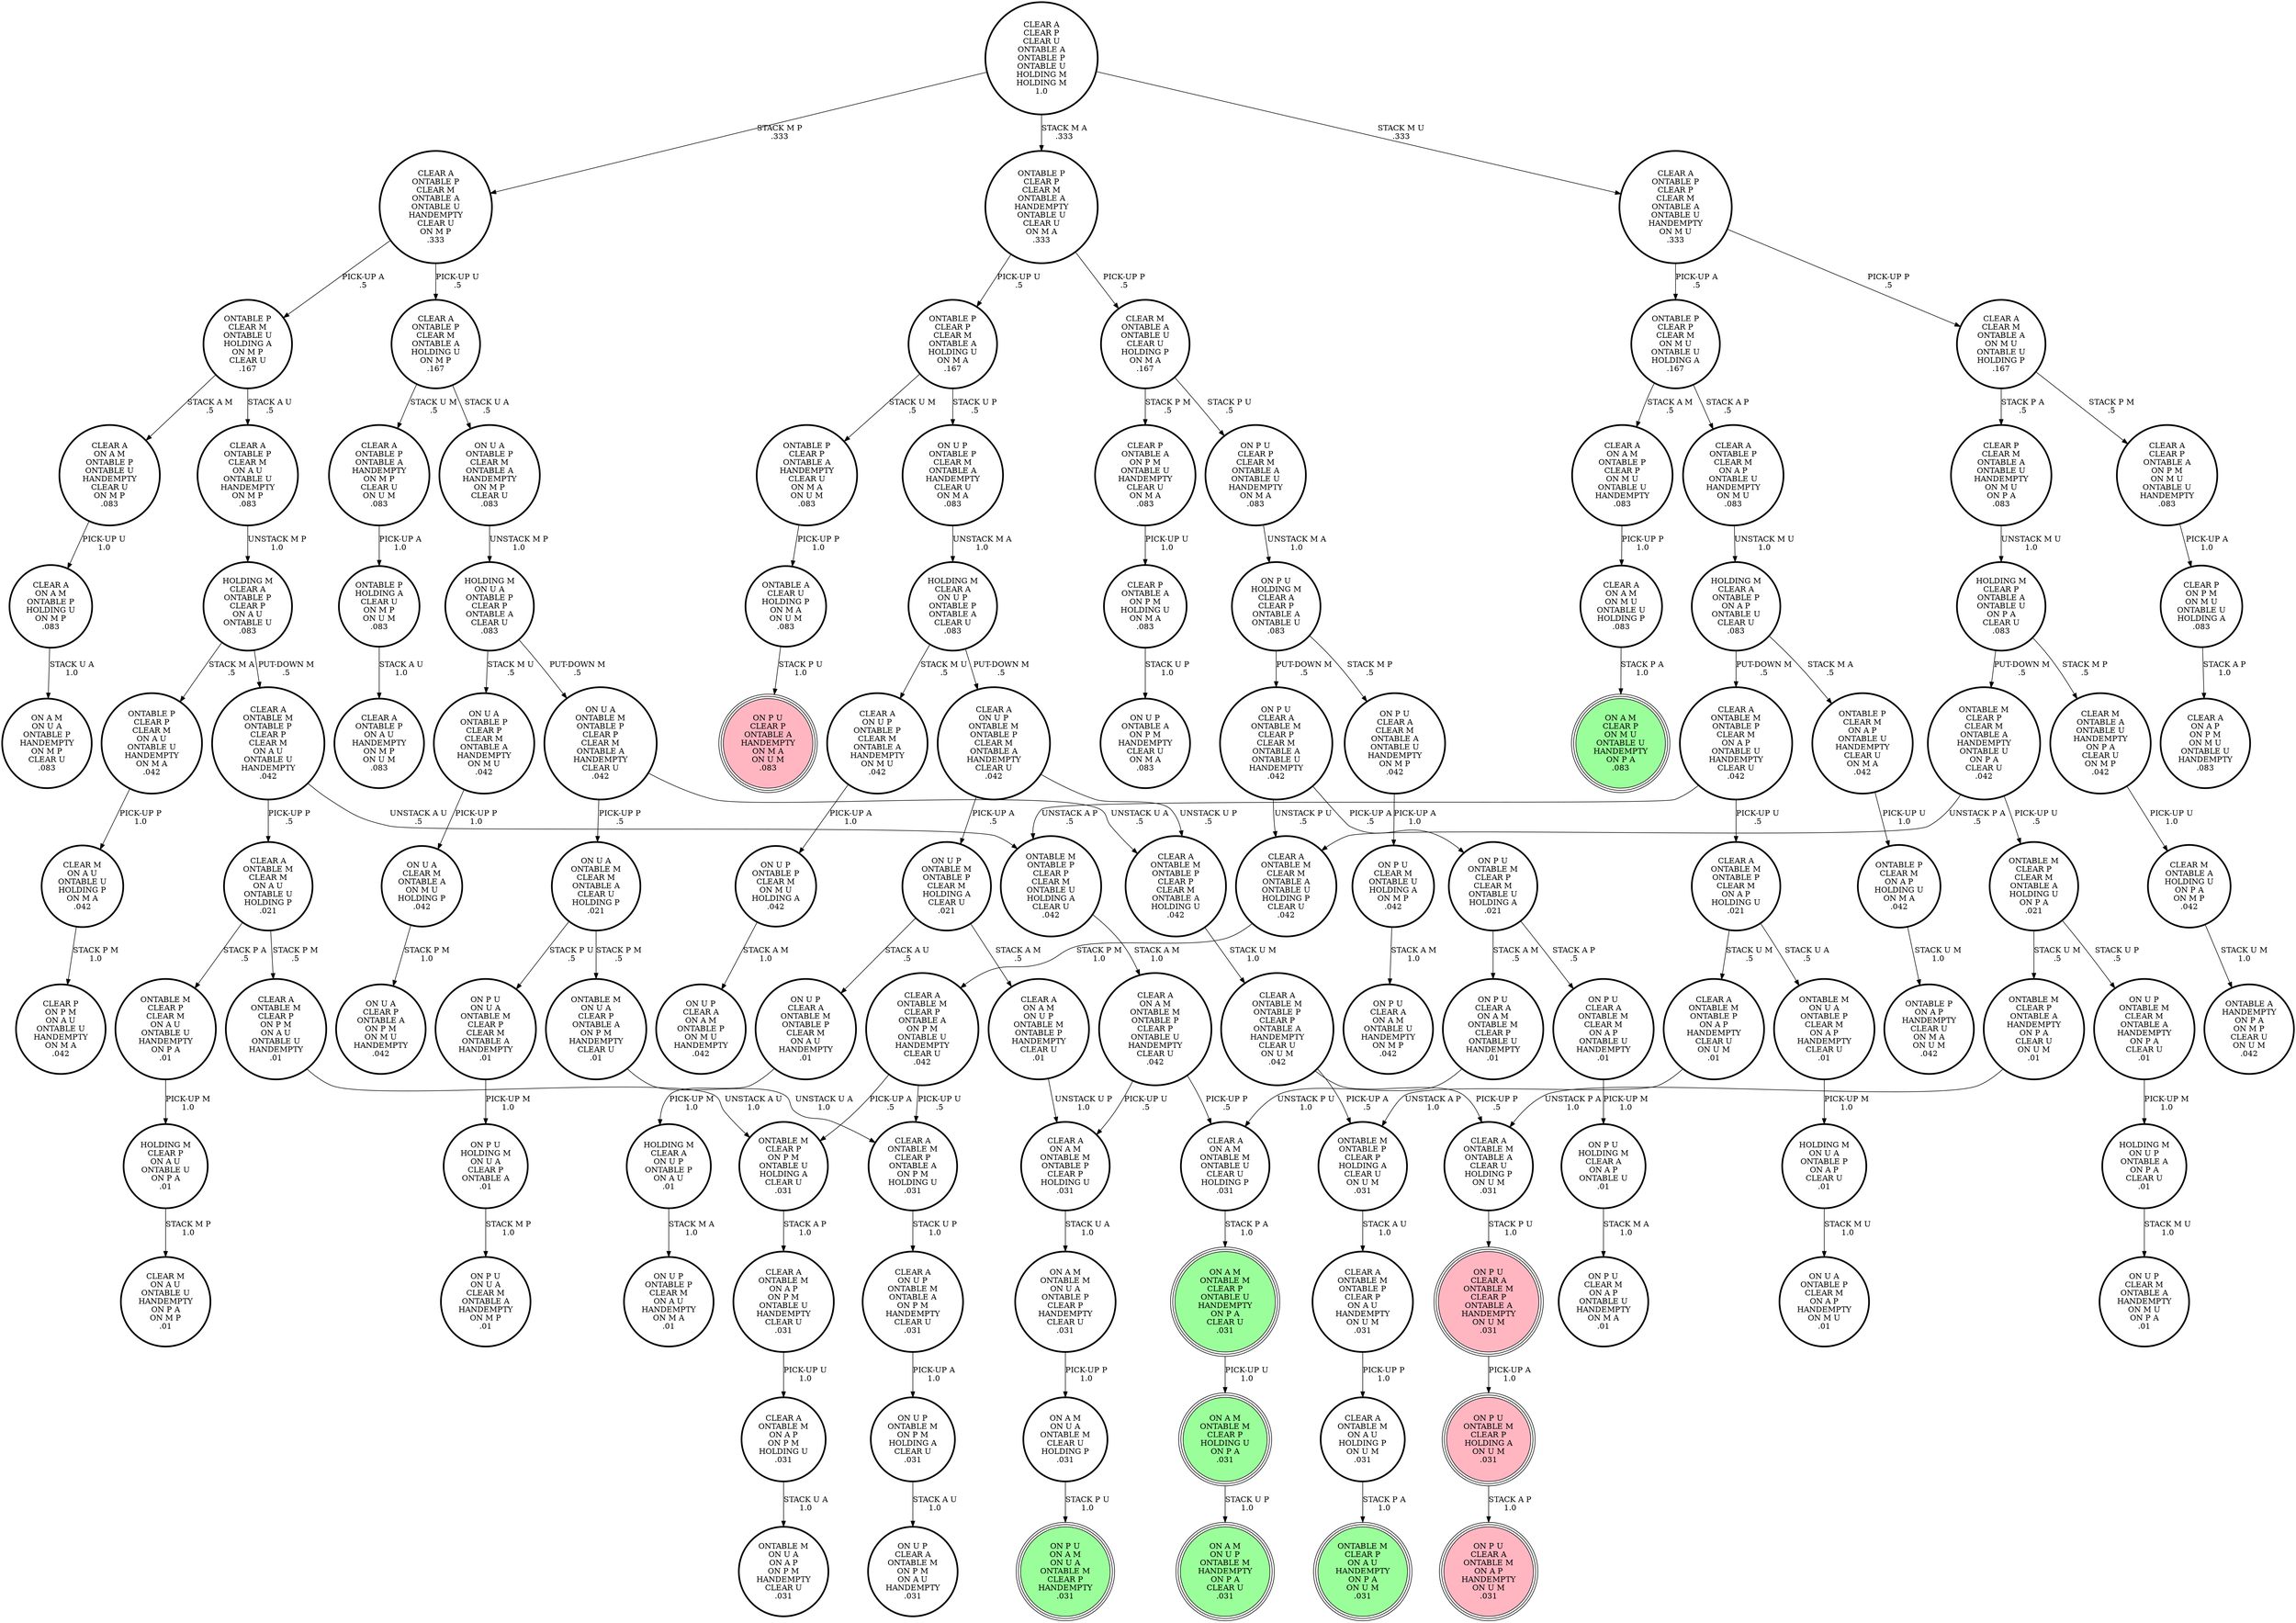 digraph {
"CLEAR P\nONTABLE A\nON P M\nONTABLE U\nHANDEMPTY\nCLEAR U\nON M A\n.083\n" -> "CLEAR P\nONTABLE A\nON P M\nHOLDING U\nON M A\n.083\n"[label="PICK-UP U\n1.0\n"];
"CLEAR A\nONTABLE M\nCLEAR M\nONTABLE A\nONTABLE U\nHOLDING P\nCLEAR U\n.042\n" -> "CLEAR A\nONTABLE M\nCLEAR P\nONTABLE A\nON P M\nONTABLE U\nHANDEMPTY\nCLEAR U\n.042\n"[label="STACK P M\n1.0\n"];
"HOLDING M\nCLEAR P\nON A U\nONTABLE U\nON P A\n.01\n" -> "CLEAR M\nON A U\nONTABLE U\nHANDEMPTY\nON P A\nON M P\n.01\n"[label="STACK M P\n1.0\n"];
"CLEAR A\nONTABLE M\nONTABLE P\nCLEAR M\nON A P\nHOLDING U\n.021\n" -> "ONTABLE M\nON U A\nONTABLE P\nCLEAR M\nON A P\nHANDEMPTY\nCLEAR U\n.01\n"[label="STACK U A\n.5\n"];
"CLEAR A\nONTABLE M\nONTABLE P\nCLEAR M\nON A P\nHOLDING U\n.021\n" -> "CLEAR A\nONTABLE M\nONTABLE P\nON A P\nHANDEMPTY\nCLEAR U\nON U M\n.01\n"[label="STACK U M\n.5\n"];
"ON U A\nCLEAR M\nONTABLE A\nON M U\nHOLDING P\n.042\n" -> "ON U A\nCLEAR P\nONTABLE A\nON P M\nON M U\nHANDEMPTY\n.042\n"[label="STACK P M\n1.0\n"];
"ON P U\nONTABLE M\nCLEAR P\nHOLDING A\nON U M\n.031\n" -> "ON P U\nCLEAR A\nONTABLE M\nON A P\nHANDEMPTY\nON U M\n.031\n"[label="STACK A P\n1.0\n"];
"CLEAR A\nONTABLE M\nON A U\nHOLDING P\nON U M\n.031\n" -> "ONTABLE M\nCLEAR P\nON A U\nHANDEMPTY\nON P A\nON U M\n.031\n"[label="STACK P A\n1.0\n"];
"ON U A\nONTABLE M\nCLEAR M\nONTABLE A\nCLEAR U\nHOLDING P\n.021\n" -> "ON P U\nON U A\nONTABLE M\nCLEAR P\nCLEAR M\nONTABLE A\nHANDEMPTY\n.01\n"[label="STACK P U\n.5\n"];
"ON U A\nONTABLE M\nCLEAR M\nONTABLE A\nCLEAR U\nHOLDING P\n.021\n" -> "ONTABLE M\nON U A\nCLEAR P\nONTABLE A\nON P M\nHANDEMPTY\nCLEAR U\n.01\n"[label="STACK P M\n.5\n"];
"HOLDING M\nCLEAR A\nON U P\nONTABLE P\nONTABLE A\nCLEAR U\n.083\n" -> "CLEAR A\nON U P\nONTABLE M\nONTABLE P\nCLEAR M\nONTABLE A\nHANDEMPTY\nCLEAR U\n.042\n"[label="PUT-DOWN M\n.5\n"];
"HOLDING M\nCLEAR A\nON U P\nONTABLE P\nONTABLE A\nCLEAR U\n.083\n" -> "CLEAR A\nON U P\nONTABLE P\nCLEAR M\nONTABLE A\nHANDEMPTY\nON M U\n.042\n"[label="STACK M U\n.5\n"];
"ON P U\nON U A\nONTABLE M\nCLEAR P\nCLEAR M\nONTABLE A\nHANDEMPTY\n.01\n" -> "ON P U\nHOLDING M\nON U A\nCLEAR P\nONTABLE A\n.01\n"[label="PICK-UP M\n1.0\n"];
"ONTABLE M\nONTABLE P\nCLEAR P\nCLEAR M\nONTABLE U\nHOLDING A\nCLEAR U\n.042\n" -> "CLEAR A\nON A M\nONTABLE M\nONTABLE P\nCLEAR P\nONTABLE U\nHANDEMPTY\nCLEAR U\n.042\n"[label="STACK A M\n1.0\n"];
"ONTABLE P\nCLEAR P\nCLEAR M\nON A U\nONTABLE U\nHANDEMPTY\nON M A\n.042\n" -> "CLEAR M\nON A U\nONTABLE U\nHOLDING P\nON M A\n.042\n"[label="PICK-UP P\n1.0\n"];
"HOLDING M\nON U P\nONTABLE A\nON P A\nCLEAR U\n.01\n" -> "ON U P\nCLEAR M\nONTABLE A\nHANDEMPTY\nON M U\nON P A\n.01\n"[label="STACK M U\n1.0\n"];
"HOLDING M\nCLEAR A\nONTABLE P\nCLEAR P\nON A U\nONTABLE U\n.083\n" -> "ONTABLE P\nCLEAR P\nCLEAR M\nON A U\nONTABLE U\nHANDEMPTY\nON M A\n.042\n"[label="STACK M A\n.5\n"];
"HOLDING M\nCLEAR A\nONTABLE P\nCLEAR P\nON A U\nONTABLE U\n.083\n" -> "CLEAR A\nONTABLE M\nONTABLE P\nCLEAR P\nCLEAR M\nON A U\nONTABLE U\nHANDEMPTY\n.042\n"[label="PUT-DOWN M\n.5\n"];
"ON U A\nONTABLE M\nONTABLE P\nCLEAR P\nCLEAR M\nONTABLE A\nHANDEMPTY\nCLEAR U\n.042\n" -> "CLEAR A\nONTABLE M\nONTABLE P\nCLEAR P\nCLEAR M\nONTABLE A\nHOLDING U\n.042\n"[label="UNSTACK U A\n.5\n"];
"ON U A\nONTABLE M\nONTABLE P\nCLEAR P\nCLEAR M\nONTABLE A\nHANDEMPTY\nCLEAR U\n.042\n" -> "ON U A\nONTABLE M\nCLEAR M\nONTABLE A\nCLEAR U\nHOLDING P\n.021\n"[label="PICK-UP P\n.5\n"];
"ON P U\nONTABLE M\nCLEAR P\nCLEAR M\nONTABLE U\nHOLDING A\n.021\n" -> "ON P U\nCLEAR A\nON A M\nONTABLE M\nCLEAR P\nONTABLE U\nHANDEMPTY\n.01\n"[label="STACK A M\n.5\n"];
"ON P U\nONTABLE M\nCLEAR P\nCLEAR M\nONTABLE U\nHOLDING A\n.021\n" -> "ON P U\nCLEAR A\nONTABLE M\nCLEAR M\nON A P\nONTABLE U\nHANDEMPTY\n.01\n"[label="STACK A P\n.5\n"];
"CLEAR M\nONTABLE A\nONTABLE U\nHANDEMPTY\nON P A\nCLEAR U\nON M P\n.042\n" -> "CLEAR M\nONTABLE A\nHOLDING U\nON P A\nON M P\n.042\n"[label="PICK-UP U\n1.0\n"];
"ONTABLE P\nCLEAR P\nCLEAR M\nON M U\nONTABLE U\nHOLDING A\n.167\n" -> "CLEAR A\nON A M\nONTABLE P\nCLEAR P\nON M U\nONTABLE U\nHANDEMPTY\n.083\n"[label="STACK A M\n.5\n"];
"ONTABLE P\nCLEAR P\nCLEAR M\nON M U\nONTABLE U\nHOLDING A\n.167\n" -> "CLEAR A\nONTABLE P\nCLEAR M\nON A P\nONTABLE U\nHANDEMPTY\nON M U\n.083\n"[label="STACK A P\n.5\n"];
"CLEAR A\nON U P\nONTABLE M\nONTABLE P\nCLEAR M\nONTABLE A\nHANDEMPTY\nCLEAR U\n.042\n" -> "ON U P\nONTABLE M\nONTABLE P\nCLEAR M\nHOLDING A\nCLEAR U\n.021\n"[label="PICK-UP A\n.5\n"];
"CLEAR A\nON U P\nONTABLE M\nONTABLE P\nCLEAR M\nONTABLE A\nHANDEMPTY\nCLEAR U\n.042\n" -> "CLEAR A\nONTABLE M\nONTABLE P\nCLEAR P\nCLEAR M\nONTABLE A\nHOLDING U\n.042\n"[label="UNSTACK U P\n.5\n"];
"ON U P\nONTABLE M\nCLEAR M\nONTABLE A\nHANDEMPTY\nON P A\nCLEAR U\n.01\n" -> "HOLDING M\nON U P\nONTABLE A\nON P A\nCLEAR U\n.01\n"[label="PICK-UP M\n1.0\n"];
"CLEAR A\nONTABLE M\nON A P\nON P M\nONTABLE U\nHANDEMPTY\nCLEAR U\n.031\n" -> "CLEAR A\nONTABLE M\nON A P\nON P M\nHOLDING U\n.031\n"[label="PICK-UP U\n1.0\n"];
"CLEAR A\nONTABLE M\nONTABLE P\nCLEAR P\nCLEAR M\nON A U\nONTABLE U\nHANDEMPTY\n.042\n" -> "CLEAR A\nONTABLE M\nCLEAR M\nON A U\nONTABLE U\nHOLDING P\n.021\n"[label="PICK-UP P\n.5\n"];
"CLEAR A\nONTABLE M\nONTABLE P\nCLEAR P\nCLEAR M\nON A U\nONTABLE U\nHANDEMPTY\n.042\n" -> "ONTABLE M\nONTABLE P\nCLEAR P\nCLEAR M\nONTABLE U\nHOLDING A\nCLEAR U\n.042\n"[label="UNSTACK A U\n.5\n"];
"CLEAR A\nONTABLE M\nCLEAR P\nONTABLE A\nON P M\nONTABLE U\nHANDEMPTY\nCLEAR U\n.042\n" -> "CLEAR A\nONTABLE M\nCLEAR P\nONTABLE A\nON P M\nHOLDING U\n.031\n"[label="PICK-UP U\n.5\n"];
"CLEAR A\nONTABLE M\nCLEAR P\nONTABLE A\nON P M\nONTABLE U\nHANDEMPTY\nCLEAR U\n.042\n" -> "ONTABLE M\nCLEAR P\nON P M\nONTABLE U\nHOLDING A\nCLEAR U\n.031\n"[label="PICK-UP A\n.5\n"];
"CLEAR M\nONTABLE A\nHOLDING U\nON P A\nON M P\n.042\n" -> "ONTABLE A\nHANDEMPTY\nON P A\nON M P\nCLEAR U\nON U M\n.042\n"[label="STACK U M\n1.0\n"];
"ON P U\nCLEAR A\nONTABLE M\nCLEAR P\nCLEAR M\nONTABLE A\nONTABLE U\nHANDEMPTY\n.042\n" -> "CLEAR A\nONTABLE M\nCLEAR M\nONTABLE A\nONTABLE U\nHOLDING P\nCLEAR U\n.042\n"[label="UNSTACK P U\n.5\n"];
"ON P U\nCLEAR A\nONTABLE M\nCLEAR P\nCLEAR M\nONTABLE A\nONTABLE U\nHANDEMPTY\n.042\n" -> "ON P U\nONTABLE M\nCLEAR P\nCLEAR M\nONTABLE U\nHOLDING A\n.021\n"[label="PICK-UP A\n.5\n"];
"CLEAR A\nCLEAR M\nONTABLE A\nON M U\nONTABLE U\nHOLDING P\n.167\n" -> "CLEAR A\nCLEAR P\nONTABLE A\nON P M\nON M U\nONTABLE U\nHANDEMPTY\n.083\n"[label="STACK P M\n.5\n"];
"CLEAR A\nCLEAR M\nONTABLE A\nON M U\nONTABLE U\nHOLDING P\n.167\n" -> "CLEAR P\nCLEAR M\nONTABLE A\nONTABLE U\nHANDEMPTY\nON M U\nON P A\n.083\n"[label="STACK P A\n.5\n"];
"CLEAR P\nON P M\nON M U\nONTABLE U\nHOLDING A\n.083\n" -> "CLEAR A\nON A P\nON P M\nON M U\nONTABLE U\nHANDEMPTY\n.083\n"[label="STACK A P\n1.0\n"];
"ON A M\nON U A\nONTABLE M\nCLEAR U\nHOLDING P\n.031\n" -> "ON P U\nON A M\nON U A\nONTABLE M\nCLEAR P\nHANDEMPTY\n.031\n"[label="STACK P U\n1.0\n"];
"ONTABLE M\nCLEAR P\nON P M\nONTABLE U\nHOLDING A\nCLEAR U\n.031\n" -> "CLEAR A\nONTABLE M\nON A P\nON P M\nONTABLE U\nHANDEMPTY\nCLEAR U\n.031\n"[label="STACK A P\n1.0\n"];
"ON P U\nHOLDING M\nCLEAR A\nON A P\nONTABLE U\n.01\n" -> "ON P U\nCLEAR M\nON A P\nONTABLE U\nHANDEMPTY\nON M A\n.01\n"[label="STACK M A\n1.0\n"];
"CLEAR A\nON U P\nONTABLE P\nCLEAR M\nONTABLE A\nHANDEMPTY\nON M U\n.042\n" -> "ON U P\nONTABLE P\nCLEAR M\nON M U\nHOLDING A\n.042\n"[label="PICK-UP A\n1.0\n"];
"CLEAR A\nON A M\nONTABLE P\nONTABLE U\nHANDEMPTY\nCLEAR U\nON M P\n.083\n" -> "CLEAR A\nON A M\nONTABLE P\nHOLDING U\nON M P\n.083\n"[label="PICK-UP U\n1.0\n"];
"ONTABLE M\nONTABLE P\nCLEAR P\nHOLDING A\nCLEAR U\nON U M\n.031\n" -> "CLEAR A\nONTABLE M\nONTABLE P\nCLEAR P\nON A U\nHANDEMPTY\nON U M\n.031\n"[label="STACK A U\n1.0\n"];
"CLEAR A\nON A M\nONTABLE M\nONTABLE P\nCLEAR P\nONTABLE U\nHANDEMPTY\nCLEAR U\n.042\n" -> "CLEAR A\nON A M\nONTABLE M\nONTABLE P\nCLEAR P\nHOLDING U\n.031\n"[label="PICK-UP U\n.5\n"];
"CLEAR A\nON A M\nONTABLE M\nONTABLE P\nCLEAR P\nONTABLE U\nHANDEMPTY\nCLEAR U\n.042\n" -> "CLEAR A\nON A M\nONTABLE M\nONTABLE U\nCLEAR U\nHOLDING P\n.031\n"[label="PICK-UP P\n.5\n"];
"ON P U\nHOLDING M\nCLEAR A\nCLEAR P\nONTABLE A\nONTABLE U\n.083\n" -> "ON P U\nCLEAR A\nCLEAR M\nONTABLE A\nONTABLE U\nHANDEMPTY\nON M P\n.042\n"[label="STACK M P\n.5\n"];
"ON P U\nHOLDING M\nCLEAR A\nCLEAR P\nONTABLE A\nONTABLE U\n.083\n" -> "ON P U\nCLEAR A\nONTABLE M\nCLEAR P\nCLEAR M\nONTABLE A\nONTABLE U\nHANDEMPTY\n.042\n"[label="PUT-DOWN M\n.5\n"];
"ON U P\nCLEAR A\nONTABLE M\nONTABLE P\nCLEAR M\nON A U\nHANDEMPTY\n.01\n" -> "HOLDING M\nCLEAR A\nON U P\nONTABLE P\nON A U\n.01\n"[label="PICK-UP M\n1.0\n"];
"HOLDING M\nCLEAR A\nON U P\nONTABLE P\nON A U\n.01\n" -> "ON U P\nONTABLE P\nCLEAR M\nON A U\nHANDEMPTY\nON M A\n.01\n"[label="STACK M A\n1.0\n"];
"ON U P\nONTABLE M\nONTABLE P\nCLEAR M\nHOLDING A\nCLEAR U\n.021\n" -> "ON U P\nCLEAR A\nONTABLE M\nONTABLE P\nCLEAR M\nON A U\nHANDEMPTY\n.01\n"[label="STACK A U\n.5\n"];
"ON U P\nONTABLE M\nONTABLE P\nCLEAR M\nHOLDING A\nCLEAR U\n.021\n" -> "CLEAR A\nON A M\nON U P\nONTABLE M\nONTABLE P\nHANDEMPTY\nCLEAR U\n.01\n"[label="STACK A M\n.5\n"];
"ONTABLE M\nCLEAR P\nCLEAR M\nONTABLE A\nHOLDING U\nON P A\n.021\n" -> "ONTABLE M\nCLEAR P\nONTABLE A\nHANDEMPTY\nON P A\nCLEAR U\nON U M\n.01\n"[label="STACK U M\n.5\n"];
"ONTABLE M\nCLEAR P\nCLEAR M\nONTABLE A\nHOLDING U\nON P A\n.021\n" -> "ON U P\nONTABLE M\nCLEAR M\nONTABLE A\nHANDEMPTY\nON P A\nCLEAR U\n.01\n"[label="STACK U P\n.5\n"];
"HOLDING M\nCLEAR A\nONTABLE P\nON A P\nONTABLE U\nCLEAR U\n.083\n" -> "CLEAR A\nONTABLE M\nONTABLE P\nCLEAR M\nON A P\nONTABLE U\nHANDEMPTY\nCLEAR U\n.042\n"[label="PUT-DOWN M\n.5\n"];
"HOLDING M\nCLEAR A\nONTABLE P\nON A P\nONTABLE U\nCLEAR U\n.083\n" -> "ONTABLE P\nCLEAR M\nON A P\nONTABLE U\nHANDEMPTY\nCLEAR U\nON M A\n.042\n"[label="STACK M A\n.5\n"];
"ON P U\nCLEAR A\nON A M\nONTABLE M\nCLEAR P\nONTABLE U\nHANDEMPTY\n.01\n" -> "CLEAR A\nON A M\nONTABLE M\nONTABLE U\nCLEAR U\nHOLDING P\n.031\n"[label="UNSTACK P U\n1.0\n"];
"CLEAR A\nON A M\nONTABLE P\nHOLDING U\nON M P\n.083\n" -> "ON A M\nON U A\nONTABLE P\nHANDEMPTY\nON M P\nCLEAR U\n.083\n"[label="STACK U A\n1.0\n"];
"ON P U\nCLEAR A\nONTABLE M\nCLEAR P\nONTABLE A\nHANDEMPTY\nON U M\n.031\n" -> "ON P U\nONTABLE M\nCLEAR P\nHOLDING A\nON U M\n.031\n"[label="PICK-UP A\n1.0\n"];
"CLEAR A\nCLEAR P\nCLEAR U\nONTABLE A\nONTABLE P\nONTABLE U\nHOLDING M\nHOLDING M\n1.0\n" -> "CLEAR A\nONTABLE P\nCLEAR M\nONTABLE A\nONTABLE U\nHANDEMPTY\nCLEAR U\nON M P\n.333\n"[label="STACK M P\n.333\n"];
"CLEAR A\nCLEAR P\nCLEAR U\nONTABLE A\nONTABLE P\nONTABLE U\nHOLDING M\nHOLDING M\n1.0\n" -> "ONTABLE P\nCLEAR P\nCLEAR M\nONTABLE A\nHANDEMPTY\nONTABLE U\nCLEAR U\nON M A\n.333\n"[label="STACK M A\n.333\n"];
"CLEAR A\nCLEAR P\nCLEAR U\nONTABLE A\nONTABLE P\nONTABLE U\nHOLDING M\nHOLDING M\n1.0\n" -> "CLEAR A\nONTABLE P\nCLEAR P\nCLEAR M\nONTABLE A\nONTABLE U\nHANDEMPTY\nON M U\n.333\n"[label="STACK M U\n.333\n"];
"ONTABLE P\nCLEAR P\nCLEAR M\nONTABLE A\nHANDEMPTY\nONTABLE U\nCLEAR U\nON M A\n.333\n" -> "ONTABLE P\nCLEAR P\nCLEAR M\nONTABLE A\nHOLDING U\nON M A\n.167\n"[label="PICK-UP U\n.5\n"];
"ONTABLE P\nCLEAR P\nCLEAR M\nONTABLE A\nHANDEMPTY\nONTABLE U\nCLEAR U\nON M A\n.333\n" -> "CLEAR M\nONTABLE A\nONTABLE U\nCLEAR U\nHOLDING P\nON M A\n.167\n"[label="PICK-UP P\n.5\n"];
"CLEAR A\nONTABLE P\nCLEAR M\nON A P\nONTABLE U\nHANDEMPTY\nON M U\n.083\n" -> "HOLDING M\nCLEAR A\nONTABLE P\nON A P\nONTABLE U\nCLEAR U\n.083\n"[label="UNSTACK M U\n1.0\n"];
"CLEAR A\nONTABLE M\nONTABLE P\nCLEAR M\nON A P\nONTABLE U\nHANDEMPTY\nCLEAR U\n.042\n" -> "CLEAR A\nONTABLE M\nONTABLE P\nCLEAR M\nON A P\nHOLDING U\n.021\n"[label="PICK-UP U\n.5\n"];
"CLEAR A\nONTABLE M\nONTABLE P\nCLEAR M\nON A P\nONTABLE U\nHANDEMPTY\nCLEAR U\n.042\n" -> "ONTABLE M\nONTABLE P\nCLEAR P\nCLEAR M\nONTABLE U\nHOLDING A\nCLEAR U\n.042\n"[label="UNSTACK A P\n.5\n"];
"ONTABLE P\nCLEAR M\nON A P\nONTABLE U\nHANDEMPTY\nCLEAR U\nON M A\n.042\n" -> "ONTABLE P\nCLEAR M\nON A P\nHOLDING U\nON M A\n.042\n"[label="PICK-UP U\n1.0\n"];
"ONTABLE P\nCLEAR M\nON A P\nHOLDING U\nON M A\n.042\n" -> "ONTABLE P\nON A P\nHANDEMPTY\nCLEAR U\nON M A\nON U M\n.042\n"[label="STACK U M\n1.0\n"];
"CLEAR A\nONTABLE M\nONTABLE P\nCLEAR P\nONTABLE A\nHANDEMPTY\nCLEAR U\nON U M\n.042\n" -> "CLEAR A\nONTABLE M\nONTABLE A\nCLEAR U\nHOLDING P\nON U M\n.031\n"[label="PICK-UP P\n.5\n"];
"CLEAR A\nONTABLE M\nONTABLE P\nCLEAR P\nONTABLE A\nHANDEMPTY\nCLEAR U\nON U M\n.042\n" -> "ONTABLE M\nONTABLE P\nCLEAR P\nHOLDING A\nCLEAR U\nON U M\n.031\n"[label="PICK-UP A\n.5\n"];
"CLEAR A\nON A M\nONTABLE M\nONTABLE P\nCLEAR P\nHOLDING U\n.031\n" -> "ON A M\nONTABLE M\nON U A\nONTABLE P\nCLEAR P\nHANDEMPTY\nCLEAR U\n.031\n"[label="STACK U A\n1.0\n"];
"ON P U\nCLEAR A\nCLEAR M\nONTABLE A\nONTABLE U\nHANDEMPTY\nON M P\n.042\n" -> "ON P U\nCLEAR M\nONTABLE U\nHOLDING A\nON M P\n.042\n"[label="PICK-UP A\n1.0\n"];
"HOLDING M\nON U A\nONTABLE P\nON A P\nCLEAR U\n.01\n" -> "ON U A\nONTABLE P\nCLEAR M\nON A P\nHANDEMPTY\nON M U\n.01\n"[label="STACK M U\n1.0\n"];
"CLEAR A\nON A M\nONTABLE M\nONTABLE U\nCLEAR U\nHOLDING P\n.031\n" -> "ON A M\nONTABLE M\nCLEAR P\nONTABLE U\nHANDEMPTY\nON P A\nCLEAR U\n.031\n"[label="STACK P A\n1.0\n"];
"ON P U\nCLEAR A\nONTABLE M\nCLEAR M\nON A P\nONTABLE U\nHANDEMPTY\n.01\n" -> "ON P U\nHOLDING M\nCLEAR A\nON A P\nONTABLE U\n.01\n"[label="PICK-UP M\n1.0\n"];
"CLEAR A\nONTABLE M\nONTABLE P\nCLEAR P\nCLEAR M\nONTABLE A\nHOLDING U\n.042\n" -> "CLEAR A\nONTABLE M\nONTABLE P\nCLEAR P\nONTABLE A\nHANDEMPTY\nCLEAR U\nON U M\n.042\n"[label="STACK U M\n1.0\n"];
"CLEAR A\nON A M\nON U P\nONTABLE M\nONTABLE P\nHANDEMPTY\nCLEAR U\n.01\n" -> "CLEAR A\nON A M\nONTABLE M\nONTABLE P\nCLEAR P\nHOLDING U\n.031\n"[label="UNSTACK U P\n1.0\n"];
"ON U P\nONTABLE P\nCLEAR M\nON M U\nHOLDING A\n.042\n" -> "ON U P\nCLEAR A\nON A M\nONTABLE P\nON M U\nHANDEMPTY\n.042\n"[label="STACK A M\n1.0\n"];
"ONTABLE P\nCLEAR M\nONTABLE U\nHOLDING A\nON M P\nCLEAR U\n.167\n" -> "CLEAR A\nONTABLE P\nCLEAR M\nON A U\nONTABLE U\nHANDEMPTY\nON M P\n.083\n"[label="STACK A U\n.5\n"];
"ONTABLE P\nCLEAR M\nONTABLE U\nHOLDING A\nON M P\nCLEAR U\n.167\n" -> "CLEAR A\nON A M\nONTABLE P\nONTABLE U\nHANDEMPTY\nCLEAR U\nON M P\n.083\n"[label="STACK A M\n.5\n"];
"CLEAR A\nONTABLE P\nCLEAR M\nON A U\nONTABLE U\nHANDEMPTY\nON M P\n.083\n" -> "HOLDING M\nCLEAR A\nONTABLE P\nCLEAR P\nON A U\nONTABLE U\n.083\n"[label="UNSTACK M P\n1.0\n"];
"CLEAR P\nONTABLE A\nON P M\nHOLDING U\nON M A\n.083\n" -> "ON U P\nONTABLE A\nON P M\nHANDEMPTY\nCLEAR U\nON M A\n.083\n"[label="STACK U P\n1.0\n"];
"ONTABLE M\nON U A\nCLEAR P\nONTABLE A\nON P M\nHANDEMPTY\nCLEAR U\n.01\n" -> "CLEAR A\nONTABLE M\nCLEAR P\nONTABLE A\nON P M\nHOLDING U\n.031\n"[label="UNSTACK U A\n1.0\n"];
"CLEAR A\nONTABLE M\nONTABLE A\nCLEAR U\nHOLDING P\nON U M\n.031\n" -> "ON P U\nCLEAR A\nONTABLE M\nCLEAR P\nONTABLE A\nHANDEMPTY\nON U M\n.031\n"[label="STACK P U\n1.0\n"];
"CLEAR P\nCLEAR M\nONTABLE A\nONTABLE U\nHANDEMPTY\nON M U\nON P A\n.083\n" -> "HOLDING M\nCLEAR P\nONTABLE A\nONTABLE U\nON P A\nCLEAR U\n.083\n"[label="UNSTACK M U\n1.0\n"];
"ONTABLE A\nCLEAR U\nHOLDING P\nON M A\nON U M\n.083\n" -> "ON P U\nCLEAR P\nONTABLE A\nHANDEMPTY\nON M A\nON U M\n.083\n"[label="STACK P U\n1.0\n"];
"ON P U\nCLEAR M\nONTABLE U\nHOLDING A\nON M P\n.042\n" -> "ON P U\nCLEAR A\nON A M\nONTABLE U\nHANDEMPTY\nON M P\n.042\n"[label="STACK A M\n1.0\n"];
"CLEAR M\nON A U\nONTABLE U\nHOLDING P\nON M A\n.042\n" -> "CLEAR P\nON P M\nON A U\nONTABLE U\nHANDEMPTY\nON M A\n.042\n"[label="STACK P M\n1.0\n"];
"CLEAR A\nONTABLE M\nONTABLE P\nCLEAR P\nON A U\nHANDEMPTY\nON U M\n.031\n" -> "CLEAR A\nONTABLE M\nON A U\nHOLDING P\nON U M\n.031\n"[label="PICK-UP P\n1.0\n"];
"CLEAR A\nONTABLE P\nONTABLE A\nHANDEMPTY\nON M P\nCLEAR U\nON U M\n.083\n" -> "ONTABLE P\nHOLDING A\nCLEAR U\nON M P\nON U M\n.083\n"[label="PICK-UP A\n1.0\n"];
"CLEAR A\nON A M\nON M U\nONTABLE U\nHOLDING P\n.083\n" -> "ON A M\nCLEAR P\nON M U\nONTABLE U\nHANDEMPTY\nON P A\n.083\n"[label="STACK P A\n1.0\n"];
"ONTABLE P\nHOLDING A\nCLEAR U\nON M P\nON U M\n.083\n" -> "CLEAR A\nONTABLE P\nON A U\nHANDEMPTY\nON M P\nON U M\n.083\n"[label="STACK A U\n1.0\n"];
"CLEAR A\nONTABLE M\nCLEAR M\nON A U\nONTABLE U\nHOLDING P\n.021\n" -> "ONTABLE M\nCLEAR P\nCLEAR M\nON A U\nONTABLE U\nHANDEMPTY\nON P A\n.01\n"[label="STACK P A\n.5\n"];
"CLEAR A\nONTABLE M\nCLEAR M\nON A U\nONTABLE U\nHOLDING P\n.021\n" -> "CLEAR A\nONTABLE M\nCLEAR P\nON P M\nON A U\nONTABLE U\nHANDEMPTY\n.01\n"[label="STACK P M\n.5\n"];
"ONTABLE P\nCLEAR P\nCLEAR M\nONTABLE A\nHOLDING U\nON M A\n.167\n" -> "ON U P\nONTABLE P\nCLEAR M\nONTABLE A\nHANDEMPTY\nCLEAR U\nON M A\n.083\n"[label="STACK U P\n.5\n"];
"ONTABLE P\nCLEAR P\nCLEAR M\nONTABLE A\nHOLDING U\nON M A\n.167\n" -> "ONTABLE P\nCLEAR P\nONTABLE A\nHANDEMPTY\nCLEAR U\nON M A\nON U M\n.083\n"[label="STACK U M\n.5\n"];
"ON A M\nONTABLE M\nCLEAR P\nHOLDING U\nON P A\n.031\n" -> "ON A M\nON U P\nONTABLE M\nHANDEMPTY\nON P A\nCLEAR U\n.031\n"[label="STACK U P\n1.0\n"];
"CLEAR M\nONTABLE A\nONTABLE U\nCLEAR U\nHOLDING P\nON M A\n.167\n" -> "CLEAR P\nONTABLE A\nON P M\nONTABLE U\nHANDEMPTY\nCLEAR U\nON M A\n.083\n"[label="STACK P M\n.5\n"];
"CLEAR M\nONTABLE A\nONTABLE U\nCLEAR U\nHOLDING P\nON M A\n.167\n" -> "ON P U\nCLEAR P\nCLEAR M\nONTABLE A\nONTABLE U\nHANDEMPTY\nON M A\n.083\n"[label="STACK P U\n.5\n"];
"CLEAR A\nCLEAR P\nONTABLE A\nON P M\nON M U\nONTABLE U\nHANDEMPTY\n.083\n" -> "CLEAR P\nON P M\nON M U\nONTABLE U\nHOLDING A\n.083\n"[label="PICK-UP A\n1.0\n"];
"ONTABLE P\nCLEAR P\nONTABLE A\nHANDEMPTY\nCLEAR U\nON M A\nON U M\n.083\n" -> "ONTABLE A\nCLEAR U\nHOLDING P\nON M A\nON U M\n.083\n"[label="PICK-UP P\n1.0\n"];
"CLEAR A\nONTABLE P\nCLEAR P\nCLEAR M\nONTABLE A\nONTABLE U\nHANDEMPTY\nON M U\n.333\n" -> "ONTABLE P\nCLEAR P\nCLEAR M\nON M U\nONTABLE U\nHOLDING A\n.167\n"[label="PICK-UP A\n.5\n"];
"CLEAR A\nONTABLE P\nCLEAR P\nCLEAR M\nONTABLE A\nONTABLE U\nHANDEMPTY\nON M U\n.333\n" -> "CLEAR A\nCLEAR M\nONTABLE A\nON M U\nONTABLE U\nHOLDING P\n.167\n"[label="PICK-UP P\n.5\n"];
"CLEAR A\nONTABLE M\nON A P\nON P M\nHOLDING U\n.031\n" -> "ONTABLE M\nON U A\nON A P\nON P M\nHANDEMPTY\nCLEAR U\n.031\n"[label="STACK U A\n1.0\n"];
"CLEAR A\nONTABLE M\nCLEAR P\nON P M\nON A U\nONTABLE U\nHANDEMPTY\n.01\n" -> "ONTABLE M\nCLEAR P\nON P M\nONTABLE U\nHOLDING A\nCLEAR U\n.031\n"[label="UNSTACK A U\n1.0\n"];
"ON U P\nONTABLE M\nON P M\nHOLDING A\nCLEAR U\n.031\n" -> "ON U P\nCLEAR A\nONTABLE M\nON P M\nON A U\nHANDEMPTY\n.031\n"[label="STACK A U\n1.0\n"];
"CLEAR A\nONTABLE P\nCLEAR M\nONTABLE A\nHOLDING U\nON M P\n.167\n" -> "ON U A\nONTABLE P\nCLEAR M\nONTABLE A\nHANDEMPTY\nON M P\nCLEAR U\n.083\n"[label="STACK U A\n.5\n"];
"CLEAR A\nONTABLE P\nCLEAR M\nONTABLE A\nHOLDING U\nON M P\n.167\n" -> "CLEAR A\nONTABLE P\nONTABLE A\nHANDEMPTY\nON M P\nCLEAR U\nON U M\n.083\n"[label="STACK U M\n.5\n"];
"ON U P\nONTABLE P\nCLEAR M\nONTABLE A\nHANDEMPTY\nCLEAR U\nON M A\n.083\n" -> "HOLDING M\nCLEAR A\nON U P\nONTABLE P\nONTABLE A\nCLEAR U\n.083\n"[label="UNSTACK M A\n1.0\n"];
"CLEAR A\nONTABLE M\nCLEAR P\nONTABLE A\nON P M\nHOLDING U\n.031\n" -> "CLEAR A\nON U P\nONTABLE M\nONTABLE A\nON P M\nHANDEMPTY\nCLEAR U\n.031\n"[label="STACK U P\n1.0\n"];
"ON U A\nONTABLE P\nCLEAR M\nONTABLE A\nHANDEMPTY\nON M P\nCLEAR U\n.083\n" -> "HOLDING M\nON U A\nONTABLE P\nCLEAR P\nONTABLE A\nCLEAR U\n.083\n"[label="UNSTACK M P\n1.0\n"];
"ONTABLE M\nCLEAR P\nCLEAR M\nON A U\nONTABLE U\nHANDEMPTY\nON P A\n.01\n" -> "HOLDING M\nCLEAR P\nON A U\nONTABLE U\nON P A\n.01\n"[label="PICK-UP M\n1.0\n"];
"CLEAR A\nON A M\nONTABLE P\nCLEAR P\nON M U\nONTABLE U\nHANDEMPTY\n.083\n" -> "CLEAR A\nON A M\nON M U\nONTABLE U\nHOLDING P\n.083\n"[label="PICK-UP P\n1.0\n"];
"ONTABLE M\nCLEAR P\nCLEAR M\nONTABLE A\nHANDEMPTY\nONTABLE U\nON P A\nCLEAR U\n.042\n" -> "CLEAR A\nONTABLE M\nCLEAR M\nONTABLE A\nONTABLE U\nHOLDING P\nCLEAR U\n.042\n"[label="UNSTACK P A\n.5\n"];
"ONTABLE M\nCLEAR P\nCLEAR M\nONTABLE A\nHANDEMPTY\nONTABLE U\nON P A\nCLEAR U\n.042\n" -> "ONTABLE M\nCLEAR P\nCLEAR M\nONTABLE A\nHOLDING U\nON P A\n.021\n"[label="PICK-UP U\n.5\n"];
"ONTABLE M\nCLEAR P\nONTABLE A\nHANDEMPTY\nON P A\nCLEAR U\nON U M\n.01\n" -> "CLEAR A\nONTABLE M\nONTABLE A\nCLEAR U\nHOLDING P\nON U M\n.031\n"[label="UNSTACK P A\n1.0\n"];
"CLEAR A\nONTABLE M\nONTABLE P\nON A P\nHANDEMPTY\nCLEAR U\nON U M\n.01\n" -> "ONTABLE M\nONTABLE P\nCLEAR P\nHOLDING A\nCLEAR U\nON U M\n.031\n"[label="UNSTACK A P\n1.0\n"];
"CLEAR A\nON U P\nONTABLE M\nONTABLE A\nON P M\nHANDEMPTY\nCLEAR U\n.031\n" -> "ON U P\nONTABLE M\nON P M\nHOLDING A\nCLEAR U\n.031\n"[label="PICK-UP A\n1.0\n"];
"HOLDING M\nON U A\nONTABLE P\nCLEAR P\nONTABLE A\nCLEAR U\n.083\n" -> "ON U A\nONTABLE P\nCLEAR P\nCLEAR M\nONTABLE A\nHANDEMPTY\nON M U\n.042\n"[label="STACK M U\n.5\n"];
"HOLDING M\nON U A\nONTABLE P\nCLEAR P\nONTABLE A\nCLEAR U\n.083\n" -> "ON U A\nONTABLE M\nONTABLE P\nCLEAR P\nCLEAR M\nONTABLE A\nHANDEMPTY\nCLEAR U\n.042\n"[label="PUT-DOWN M\n.5\n"];
"ONTABLE M\nON U A\nONTABLE P\nCLEAR M\nON A P\nHANDEMPTY\nCLEAR U\n.01\n" -> "HOLDING M\nON U A\nONTABLE P\nON A P\nCLEAR U\n.01\n"[label="PICK-UP M\n1.0\n"];
"ON A M\nONTABLE M\nON U A\nONTABLE P\nCLEAR P\nHANDEMPTY\nCLEAR U\n.031\n" -> "ON A M\nON U A\nONTABLE M\nCLEAR U\nHOLDING P\n.031\n"[label="PICK-UP P\n1.0\n"];
"ON P U\nHOLDING M\nON U A\nCLEAR P\nONTABLE A\n.01\n" -> "ON P U\nON U A\nCLEAR M\nONTABLE A\nHANDEMPTY\nON M P\n.01\n"[label="STACK M P\n1.0\n"];
"CLEAR A\nONTABLE P\nCLEAR M\nONTABLE A\nONTABLE U\nHANDEMPTY\nCLEAR U\nON M P\n.333\n" -> "CLEAR A\nONTABLE P\nCLEAR M\nONTABLE A\nHOLDING U\nON M P\n.167\n"[label="PICK-UP U\n.5\n"];
"CLEAR A\nONTABLE P\nCLEAR M\nONTABLE A\nONTABLE U\nHANDEMPTY\nCLEAR U\nON M P\n.333\n" -> "ONTABLE P\nCLEAR M\nONTABLE U\nHOLDING A\nON M P\nCLEAR U\n.167\n"[label="PICK-UP A\n.5\n"];
"ON A M\nONTABLE M\nCLEAR P\nONTABLE U\nHANDEMPTY\nON P A\nCLEAR U\n.031\n" -> "ON A M\nONTABLE M\nCLEAR P\nHOLDING U\nON P A\n.031\n"[label="PICK-UP U\n1.0\n"];
"ON P U\nCLEAR P\nCLEAR M\nONTABLE A\nONTABLE U\nHANDEMPTY\nON M A\n.083\n" -> "ON P U\nHOLDING M\nCLEAR A\nCLEAR P\nONTABLE A\nONTABLE U\n.083\n"[label="UNSTACK M A\n1.0\n"];
"HOLDING M\nCLEAR P\nONTABLE A\nONTABLE U\nON P A\nCLEAR U\n.083\n" -> "ONTABLE M\nCLEAR P\nCLEAR M\nONTABLE A\nHANDEMPTY\nONTABLE U\nON P A\nCLEAR U\n.042\n"[label="PUT-DOWN M\n.5\n"];
"HOLDING M\nCLEAR P\nONTABLE A\nONTABLE U\nON P A\nCLEAR U\n.083\n" -> "CLEAR M\nONTABLE A\nONTABLE U\nHANDEMPTY\nON P A\nCLEAR U\nON M P\n.042\n"[label="STACK M P\n.5\n"];
"ON U A\nONTABLE P\nCLEAR P\nCLEAR M\nONTABLE A\nHANDEMPTY\nON M U\n.042\n" -> "ON U A\nCLEAR M\nONTABLE A\nON M U\nHOLDING P\n.042\n"[label="PICK-UP P\n1.0\n"];
"ON U P\nCLEAR A\nONTABLE M\nON P M\nON A U\nHANDEMPTY\n.031\n" [shape=circle, penwidth=3];
"ON U A\nONTABLE P\nCLEAR M\nON A P\nHANDEMPTY\nON M U\n.01\n" [shape=circle, penwidth=3];
"ONTABLE P\nON A P\nHANDEMPTY\nCLEAR U\nON M A\nON U M\n.042\n" [shape=circle, penwidth=3];
"ON P U\nCLEAR M\nON A P\nONTABLE U\nHANDEMPTY\nON M A\n.01\n" [shape=circle, penwidth=3];
"ON A M\nCLEAR P\nON M U\nONTABLE U\nHANDEMPTY\nON P A\n.083\n" [shape=circle, style=filled, fillcolor=palegreen1, peripheries=3];
"CLEAR P\nON P M\nON A U\nONTABLE U\nHANDEMPTY\nON M A\n.042\n" [shape=circle, penwidth=3];
"ON U P\nCLEAR M\nONTABLE A\nHANDEMPTY\nON M U\nON P A\n.01\n" [shape=circle, penwidth=3];
"ON P U\nCLEAR P\nONTABLE A\nHANDEMPTY\nON M A\nON U M\n.083\n" [shape=circle, style=filled, fillcolor=lightpink, peripheries=3];
"ON U P\nCLEAR A\nON A M\nONTABLE P\nON M U\nHANDEMPTY\n.042\n" [shape=circle, penwidth=3];
"ONTABLE M\nON U A\nON A P\nON P M\nHANDEMPTY\nCLEAR U\n.031\n" [shape=circle, penwidth=3];
"CLEAR M\nON A U\nONTABLE U\nHANDEMPTY\nON P A\nON M P\n.01\n" [shape=circle, penwidth=3];
"ON A M\nON U A\nONTABLE P\nHANDEMPTY\nON M P\nCLEAR U\n.083\n" [shape=circle, penwidth=3];
"CLEAR A\nON A P\nON P M\nON M U\nONTABLE U\nHANDEMPTY\n.083\n" [shape=circle, penwidth=3];
"ON U A\nCLEAR P\nONTABLE A\nON P M\nON M U\nHANDEMPTY\n.042\n" [shape=circle, penwidth=3];
"ONTABLE M\nCLEAR P\nON A U\nHANDEMPTY\nON P A\nON U M\n.031\n" [shape=circle, style=filled, fillcolor=palegreen1, peripheries=3];
"ON P U\nCLEAR A\nON A M\nONTABLE U\nHANDEMPTY\nON M P\n.042\n" [shape=circle, penwidth=3];
"ON U P\nONTABLE P\nCLEAR M\nON A U\nHANDEMPTY\nON M A\n.01\n" [shape=circle, penwidth=3];
"ON P U\nON U A\nCLEAR M\nONTABLE A\nHANDEMPTY\nON M P\n.01\n" [shape=circle, penwidth=3];
"ONTABLE A\nHANDEMPTY\nON P A\nON M P\nCLEAR U\nON U M\n.042\n" [shape=circle, penwidth=3];
"ON U P\nONTABLE A\nON P M\nHANDEMPTY\nCLEAR U\nON M A\n.083\n" [shape=circle, penwidth=3];
"ON P U\nCLEAR A\nONTABLE M\nON A P\nHANDEMPTY\nON U M\n.031\n" [shape=circle, style=filled, fillcolor=lightpink, peripheries=3];
"ON A M\nON U P\nONTABLE M\nHANDEMPTY\nON P A\nCLEAR U\n.031\n" [shape=circle, style=filled, fillcolor=palegreen1, peripheries=3];
"ON P U\nON A M\nON U A\nONTABLE M\nCLEAR P\nHANDEMPTY\n.031\n" [shape=circle, style=filled, fillcolor=palegreen1, peripheries=3];
"CLEAR A\nONTABLE P\nON A U\nHANDEMPTY\nON M P\nON U M\n.083\n" [shape=circle, penwidth=3];
"CLEAR A\nCLEAR P\nONTABLE A\nON P M\nON M U\nONTABLE U\nHANDEMPTY\n.083\n" [shape=circle, penwidth=3];
"CLEAR A\nONTABLE M\nON A P\nON P M\nHOLDING U\n.031\n" [shape=circle, penwidth=3];
"ON U P\nCLEAR A\nONTABLE M\nON P M\nON A U\nHANDEMPTY\n.031\n" [shape=circle, penwidth=3];
"ON U A\nONTABLE P\nCLEAR M\nON A P\nHANDEMPTY\nON M U\n.01\n" [shape=circle, penwidth=3];
"CLEAR A\nON U P\nONTABLE P\nCLEAR M\nONTABLE A\nHANDEMPTY\nON M U\n.042\n" [shape=circle, penwidth=3];
"CLEAR A\nONTABLE M\nCLEAR P\nONTABLE A\nON P M\nONTABLE U\nHANDEMPTY\nCLEAR U\n.042\n" [shape=circle, penwidth=3];
"ONTABLE P\nHOLDING A\nCLEAR U\nON M P\nON U M\n.083\n" [shape=circle, penwidth=3];
"ONTABLE P\nON A P\nHANDEMPTY\nCLEAR U\nON M A\nON U M\n.042\n" [shape=circle, penwidth=3];
"HOLDING M\nON U A\nONTABLE P\nCLEAR P\nONTABLE A\nCLEAR U\n.083\n" [shape=circle, penwidth=3];
"ONTABLE M\nCLEAR P\nCLEAR M\nONTABLE A\nHOLDING U\nON P A\n.021\n" [shape=circle, penwidth=3];
"CLEAR A\nONTABLE P\nONTABLE A\nHANDEMPTY\nON M P\nCLEAR U\nON U M\n.083\n" [shape=circle, penwidth=3];
"ON P U\nCLEAR M\nON A P\nONTABLE U\nHANDEMPTY\nON M A\n.01\n" [shape=circle, penwidth=3];
"CLEAR P\nCLEAR M\nONTABLE A\nONTABLE U\nHANDEMPTY\nON M U\nON P A\n.083\n" [shape=circle, penwidth=3];
"CLEAR A\nON A M\nON U P\nONTABLE M\nONTABLE P\nHANDEMPTY\nCLEAR U\n.01\n" [shape=circle, penwidth=3];
"CLEAR A\nONTABLE M\nONTABLE P\nCLEAR P\nON A U\nHANDEMPTY\nON U M\n.031\n" [shape=circle, penwidth=3];
"HOLDING M\nCLEAR A\nON U P\nONTABLE P\nON A U\n.01\n" [shape=circle, penwidth=3];
"CLEAR A\nONTABLE M\nCLEAR M\nON A U\nONTABLE U\nHOLDING P\n.021\n" [shape=circle, penwidth=3];
"ON U A\nONTABLE P\nCLEAR P\nCLEAR M\nONTABLE A\nHANDEMPTY\nON M U\n.042\n" [shape=circle, penwidth=3];
"CLEAR A\nONTABLE M\nCLEAR P\nON P M\nON A U\nONTABLE U\nHANDEMPTY\n.01\n" [shape=circle, penwidth=3];
"ON U A\nONTABLE P\nCLEAR M\nONTABLE A\nHANDEMPTY\nON M P\nCLEAR U\n.083\n" [shape=circle, penwidth=3];
"CLEAR A\nONTABLE M\nONTABLE P\nCLEAR P\nCLEAR M\nONTABLE A\nHOLDING U\n.042\n" [shape=circle, penwidth=3];
"ON U P\nCLEAR A\nONTABLE M\nONTABLE P\nCLEAR M\nON A U\nHANDEMPTY\n.01\n" [shape=circle, penwidth=3];
"ON A M\nCLEAR P\nON M U\nONTABLE U\nHANDEMPTY\nON P A\n.083\n" [shape=circle, style=filled, fillcolor=palegreen1, peripheries=3];
"CLEAR A\nONTABLE M\nONTABLE P\nCLEAR P\nONTABLE A\nHANDEMPTY\nCLEAR U\nON U M\n.042\n" [shape=circle, penwidth=3];
"CLEAR P\nON P M\nON A U\nONTABLE U\nHANDEMPTY\nON M A\n.042\n" [shape=circle, penwidth=3];
"ONTABLE M\nCLEAR P\nCLEAR M\nON A U\nONTABLE U\nHANDEMPTY\nON P A\n.01\n" [shape=circle, penwidth=3];
"CLEAR A\nONTABLE P\nCLEAR M\nON A P\nONTABLE U\nHANDEMPTY\nON M U\n.083\n" [shape=circle, penwidth=3];
"ON A M\nONTABLE M\nON U A\nONTABLE P\nCLEAR P\nHANDEMPTY\nCLEAR U\n.031\n" [shape=circle, penwidth=3];
"ON U P\nONTABLE M\nONTABLE P\nCLEAR M\nHOLDING A\nCLEAR U\n.021\n" [shape=circle, penwidth=3];
"ON U P\nCLEAR M\nONTABLE A\nHANDEMPTY\nON M U\nON P A\n.01\n" [shape=circle, penwidth=3];
"ON P U\nCLEAR P\nONTABLE A\nHANDEMPTY\nON M A\nON U M\n.083\n" [shape=circle, style=filled, fillcolor=lightpink, peripheries=3];
"CLEAR A\nON A M\nONTABLE M\nONTABLE U\nCLEAR U\nHOLDING P\n.031\n" [shape=circle, penwidth=3];
"ON U P\nONTABLE P\nCLEAR M\nON M U\nHOLDING A\n.042\n" [shape=circle, penwidth=3];
"ON U P\nCLEAR A\nON A M\nONTABLE P\nON M U\nHANDEMPTY\n.042\n" [shape=circle, penwidth=3];
"ON P U\nCLEAR A\nON A M\nONTABLE M\nCLEAR P\nONTABLE U\nHANDEMPTY\n.01\n" [shape=circle, penwidth=3];
"CLEAR A\nON A M\nONTABLE M\nONTABLE P\nCLEAR P\nONTABLE U\nHANDEMPTY\nCLEAR U\n.042\n" [shape=circle, penwidth=3];
"ON U P\nONTABLE M\nON P M\nHOLDING A\nCLEAR U\n.031\n" [shape=circle, penwidth=3];
"ONTABLE M\nCLEAR P\nON P M\nONTABLE U\nHOLDING A\nCLEAR U\n.031\n" [shape=circle, penwidth=3];
"ON P U\nCLEAR P\nCLEAR M\nONTABLE A\nONTABLE U\nHANDEMPTY\nON M A\n.083\n" [shape=circle, penwidth=3];
"ONTABLE M\nON U A\nON A P\nON P M\nHANDEMPTY\nCLEAR U\n.031\n" [shape=circle, penwidth=3];
"CLEAR M\nONTABLE A\nONTABLE U\nHANDEMPTY\nON P A\nCLEAR U\nON M P\n.042\n" [shape=circle, penwidth=3];
"CLEAR A\nONTABLE M\nONTABLE A\nCLEAR U\nHOLDING P\nON U M\n.031\n" [shape=circle, penwidth=3];
"ONTABLE M\nON U A\nONTABLE P\nCLEAR M\nON A P\nHANDEMPTY\nCLEAR U\n.01\n" [shape=circle, penwidth=3];
"ONTABLE P\nCLEAR M\nON A P\nHOLDING U\nON M A\n.042\n" [shape=circle, penwidth=3];
"ON P U\nON U A\nONTABLE M\nCLEAR P\nCLEAR M\nONTABLE A\nHANDEMPTY\n.01\n" [shape=circle, penwidth=3];
"CLEAR M\nON A U\nONTABLE U\nHANDEMPTY\nON P A\nON M P\n.01\n" [shape=circle, penwidth=3];
"ON A M\nONTABLE M\nCLEAR P\nONTABLE U\nHANDEMPTY\nON P A\nCLEAR U\n.031\n" [shape=circle, style=filled, fillcolor=palegreen1, peripheries=3];
"ON A M\nON U A\nONTABLE P\nHANDEMPTY\nON M P\nCLEAR U\n.083\n" [shape=circle, penwidth=3];
"CLEAR A\nONTABLE P\nCLEAR M\nON A U\nONTABLE U\nHANDEMPTY\nON M P\n.083\n" [shape=circle, penwidth=3];
"CLEAR A\nONTABLE P\nCLEAR M\nONTABLE A\nHOLDING U\nON M P\n.167\n" [shape=circle, penwidth=3];
"CLEAR P\nONTABLE A\nON P M\nHOLDING U\nON M A\n.083\n" [shape=circle, penwidth=3];
"CLEAR M\nONTABLE A\nHOLDING U\nON P A\nON M P\n.042\n" [shape=circle, penwidth=3];
"ON P U\nCLEAR A\nCLEAR M\nONTABLE A\nONTABLE U\nHANDEMPTY\nON M P\n.042\n" [shape=circle, penwidth=3];
"CLEAR A\nON A P\nON P M\nON M U\nONTABLE U\nHANDEMPTY\n.083\n" [shape=circle, penwidth=3];
"HOLDING M\nON U P\nONTABLE A\nON P A\nCLEAR U\n.01\n" [shape=circle, penwidth=3];
"ON P U\nONTABLE M\nCLEAR P\nCLEAR M\nONTABLE U\nHOLDING A\n.021\n" [shape=circle, penwidth=3];
"CLEAR P\nON P M\nON M U\nONTABLE U\nHOLDING A\n.083\n" [shape=circle, penwidth=3];
"ON P U\nONTABLE M\nCLEAR P\nHOLDING A\nON U M\n.031\n" [shape=circle, style=filled, fillcolor=lightpink, peripheries=3];
"ONTABLE P\nCLEAR P\nCLEAR M\nON M U\nONTABLE U\nHOLDING A\n.167\n" [shape=circle, penwidth=3];
"ONTABLE M\nONTABLE P\nCLEAR P\nCLEAR M\nONTABLE U\nHOLDING A\nCLEAR U\n.042\n" [shape=circle, penwidth=3];
"ON A M\nON U A\nONTABLE M\nCLEAR U\nHOLDING P\n.031\n" [shape=circle, penwidth=3];
"ON U A\nCLEAR P\nONTABLE A\nON P M\nON M U\nHANDEMPTY\n.042\n" [shape=circle, penwidth=3];
"CLEAR A\nONTABLE M\nCLEAR M\nONTABLE A\nONTABLE U\nHOLDING P\nCLEAR U\n.042\n" [shape=circle, penwidth=3];
"CLEAR A\nON A M\nONTABLE M\nONTABLE P\nCLEAR P\nHOLDING U\n.031\n" [shape=circle, penwidth=3];
"ON U A\nCLEAR M\nONTABLE A\nON M U\nHOLDING P\n.042\n" [shape=circle, penwidth=3];
"CLEAR A\nONTABLE M\nONTABLE P\nON A P\nHANDEMPTY\nCLEAR U\nON U M\n.01\n" [shape=circle, penwidth=3];
"CLEAR M\nONTABLE A\nONTABLE U\nCLEAR U\nHOLDING P\nON M A\n.167\n" [shape=circle, penwidth=3];
"ONTABLE M\nCLEAR P\nON A U\nHANDEMPTY\nON P A\nON U M\n.031\n" [shape=circle, style=filled, fillcolor=palegreen1, peripheries=3];
"HOLDING M\nCLEAR A\nONTABLE P\nCLEAR P\nON A U\nONTABLE U\n.083\n" [shape=circle, penwidth=3];
"CLEAR A\nON U P\nONTABLE M\nONTABLE P\nCLEAR M\nONTABLE A\nHANDEMPTY\nCLEAR U\n.042\n" [shape=circle, penwidth=3];
"ONTABLE A\nCLEAR U\nHOLDING P\nON M A\nON U M\n.083\n" [shape=circle, penwidth=3];
"ON P U\nCLEAR A\nON A M\nONTABLE U\nHANDEMPTY\nON M P\n.042\n" [shape=circle, penwidth=3];
"ONTABLE M\nCLEAR P\nONTABLE A\nHANDEMPTY\nON P A\nCLEAR U\nON U M\n.01\n" [shape=circle, penwidth=3];
"ON U P\nONTABLE M\nCLEAR M\nONTABLE A\nHANDEMPTY\nON P A\nCLEAR U\n.01\n" [shape=circle, penwidth=3];
"HOLDING M\nCLEAR A\nONTABLE P\nON A P\nONTABLE U\nCLEAR U\n.083\n" [shape=circle, penwidth=3];
"ON U P\nONTABLE P\nCLEAR M\nON A U\nHANDEMPTY\nON M A\n.01\n" [shape=circle, penwidth=3];
"ON A M\nONTABLE M\nCLEAR P\nHOLDING U\nON P A\n.031\n" [shape=circle, style=filled, fillcolor=palegreen1, peripheries=3];
"CLEAR A\nONTABLE M\nONTABLE P\nCLEAR M\nON A P\nONTABLE U\nHANDEMPTY\nCLEAR U\n.042\n" [shape=circle, penwidth=3];
"ON P U\nON U A\nCLEAR M\nONTABLE A\nHANDEMPTY\nON M P\n.01\n" [shape=circle, penwidth=3];
"ONTABLE P\nCLEAR P\nCLEAR M\nONTABLE A\nHANDEMPTY\nONTABLE U\nCLEAR U\nON M A\n.333\n" [shape=circle, penwidth=3];
"ONTABLE M\nCLEAR P\nCLEAR M\nONTABLE A\nHANDEMPTY\nONTABLE U\nON P A\nCLEAR U\n.042\n" [shape=circle, penwidth=3];
"ONTABLE M\nONTABLE P\nCLEAR P\nHOLDING A\nCLEAR U\nON U M\n.031\n" [shape=circle, penwidth=3];
"CLEAR A\nON A M\nONTABLE P\nCLEAR P\nON M U\nONTABLE U\nHANDEMPTY\n.083\n" [shape=circle, penwidth=3];
"ON P U\nCLEAR M\nONTABLE U\nHOLDING A\nON M P\n.042\n" [shape=circle, penwidth=3];
"HOLDING M\nCLEAR P\nON A U\nONTABLE U\nON P A\n.01\n" [shape=circle, penwidth=3];
"ONTABLE A\nHANDEMPTY\nON P A\nON M P\nCLEAR U\nON U M\n.042\n" [shape=circle, penwidth=3];
"ON P U\nCLEAR A\nONTABLE M\nCLEAR P\nCLEAR M\nONTABLE A\nONTABLE U\nHANDEMPTY\n.042\n" [shape=circle, penwidth=3];
"CLEAR A\nONTABLE P\nCLEAR P\nCLEAR M\nONTABLE A\nONTABLE U\nHANDEMPTY\nON M U\n.333\n" [shape=circle, penwidth=3];
"ONTABLE P\nCLEAR M\nONTABLE U\nHOLDING A\nON M P\nCLEAR U\n.167\n" [shape=circle, penwidth=3];
"ONTABLE P\nCLEAR P\nCLEAR M\nONTABLE A\nHOLDING U\nON M A\n.167\n" [shape=circle, penwidth=3];
"CLEAR A\nON A M\nONTABLE P\nONTABLE U\nHANDEMPTY\nCLEAR U\nON M P\n.083\n" [shape=circle, penwidth=3];
"ON P U\nCLEAR A\nONTABLE M\nCLEAR P\nONTABLE A\nHANDEMPTY\nON U M\n.031\n" [shape=circle, style=filled, fillcolor=lightpink, peripheries=3];
"CLEAR A\nONTABLE P\nCLEAR M\nONTABLE A\nONTABLE U\nHANDEMPTY\nCLEAR U\nON M P\n.333\n" [shape=circle, penwidth=3];
"CLEAR A\nONTABLE M\nON A P\nON P M\nONTABLE U\nHANDEMPTY\nCLEAR U\n.031\n" [shape=circle, penwidth=3];
"ON U P\nONTABLE P\nCLEAR M\nONTABLE A\nHANDEMPTY\nCLEAR U\nON M A\n.083\n" [shape=circle, penwidth=3];
"ONTABLE P\nCLEAR P\nONTABLE A\nHANDEMPTY\nCLEAR U\nON M A\nON U M\n.083\n" [shape=circle, penwidth=3];
"ON U P\nONTABLE A\nON P M\nHANDEMPTY\nCLEAR U\nON M A\n.083\n" [shape=circle, penwidth=3];
"ON P U\nHOLDING M\nCLEAR A\nON A P\nONTABLE U\n.01\n" [shape=circle, penwidth=3];
"ONTABLE P\nCLEAR P\nCLEAR M\nON A U\nONTABLE U\nHANDEMPTY\nON M A\n.042\n" [shape=circle, penwidth=3];
"ON P U\nCLEAR A\nONTABLE M\nCLEAR M\nON A P\nONTABLE U\nHANDEMPTY\n.01\n" [shape=circle, penwidth=3];
"CLEAR A\nON A M\nON M U\nONTABLE U\nHOLDING P\n.083\n" [shape=circle, penwidth=3];
"CLEAR A\nCLEAR P\nCLEAR U\nONTABLE A\nONTABLE P\nONTABLE U\nHOLDING M\nHOLDING M\n1.0\n" [shape=circle, penwidth=3];
"CLEAR A\nCLEAR M\nONTABLE A\nON M U\nONTABLE U\nHOLDING P\n.167\n" [shape=circle, penwidth=3];
"ON P U\nHOLDING M\nON U A\nCLEAR P\nONTABLE A\n.01\n" [shape=circle, penwidth=3];
"CLEAR A\nON U P\nONTABLE M\nONTABLE A\nON P M\nHANDEMPTY\nCLEAR U\n.031\n" [shape=circle, penwidth=3];
"ON U A\nONTABLE M\nONTABLE P\nCLEAR P\nCLEAR M\nONTABLE A\nHANDEMPTY\nCLEAR U\n.042\n" [shape=circle, penwidth=3];
"CLEAR A\nONTABLE M\nONTABLE P\nCLEAR M\nON A P\nHOLDING U\n.021\n" [shape=circle, penwidth=3];
"ON P U\nCLEAR A\nONTABLE M\nON A P\nHANDEMPTY\nON U M\n.031\n" [shape=circle, style=filled, fillcolor=lightpink, peripheries=3];
"CLEAR P\nONTABLE A\nON P M\nONTABLE U\nHANDEMPTY\nCLEAR U\nON M A\n.083\n" [shape=circle, penwidth=3];
"HOLDING M\nCLEAR A\nON U P\nONTABLE P\nONTABLE A\nCLEAR U\n.083\n" [shape=circle, penwidth=3];
"ONTABLE P\nCLEAR M\nON A P\nONTABLE U\nHANDEMPTY\nCLEAR U\nON M A\n.042\n" [shape=circle, penwidth=3];
"ON A M\nON U P\nONTABLE M\nHANDEMPTY\nON P A\nCLEAR U\n.031\n" [shape=circle, style=filled, fillcolor=palegreen1, peripheries=3];
"ONTABLE M\nON U A\nCLEAR P\nONTABLE A\nON P M\nHANDEMPTY\nCLEAR U\n.01\n" [shape=circle, penwidth=3];
"ON P U\nON A M\nON U A\nONTABLE M\nCLEAR P\nHANDEMPTY\n.031\n" [shape=circle, style=filled, fillcolor=palegreen1, peripheries=3];
"CLEAR M\nON A U\nONTABLE U\nHOLDING P\nON M A\n.042\n" [shape=circle, penwidth=3];
"CLEAR A\nONTABLE M\nCLEAR P\nONTABLE A\nON P M\nHOLDING U\n.031\n" [shape=circle, penwidth=3];
"HOLDING M\nCLEAR P\nONTABLE A\nONTABLE U\nON P A\nCLEAR U\n.083\n" [shape=circle, penwidth=3];
"ON U A\nONTABLE M\nCLEAR M\nONTABLE A\nCLEAR U\nHOLDING P\n.021\n" [shape=circle, penwidth=3];
"HOLDING M\nON U A\nONTABLE P\nON A P\nCLEAR U\n.01\n" [shape=circle, penwidth=3];
"CLEAR A\nONTABLE P\nON A U\nHANDEMPTY\nON M P\nON U M\n.083\n" [shape=circle, penwidth=3];
"CLEAR A\nONTABLE M\nON A U\nHOLDING P\nON U M\n.031\n" [shape=circle, penwidth=3];
"CLEAR A\nONTABLE M\nONTABLE P\nCLEAR P\nCLEAR M\nON A U\nONTABLE U\nHANDEMPTY\n.042\n" [shape=circle, penwidth=3];
"ON P U\nHOLDING M\nCLEAR A\nCLEAR P\nONTABLE A\nONTABLE U\n.083\n" [shape=circle, penwidth=3];
"CLEAR A\nON A M\nONTABLE P\nHOLDING U\nON M P\n.083\n" [shape=circle, penwidth=3];
}
